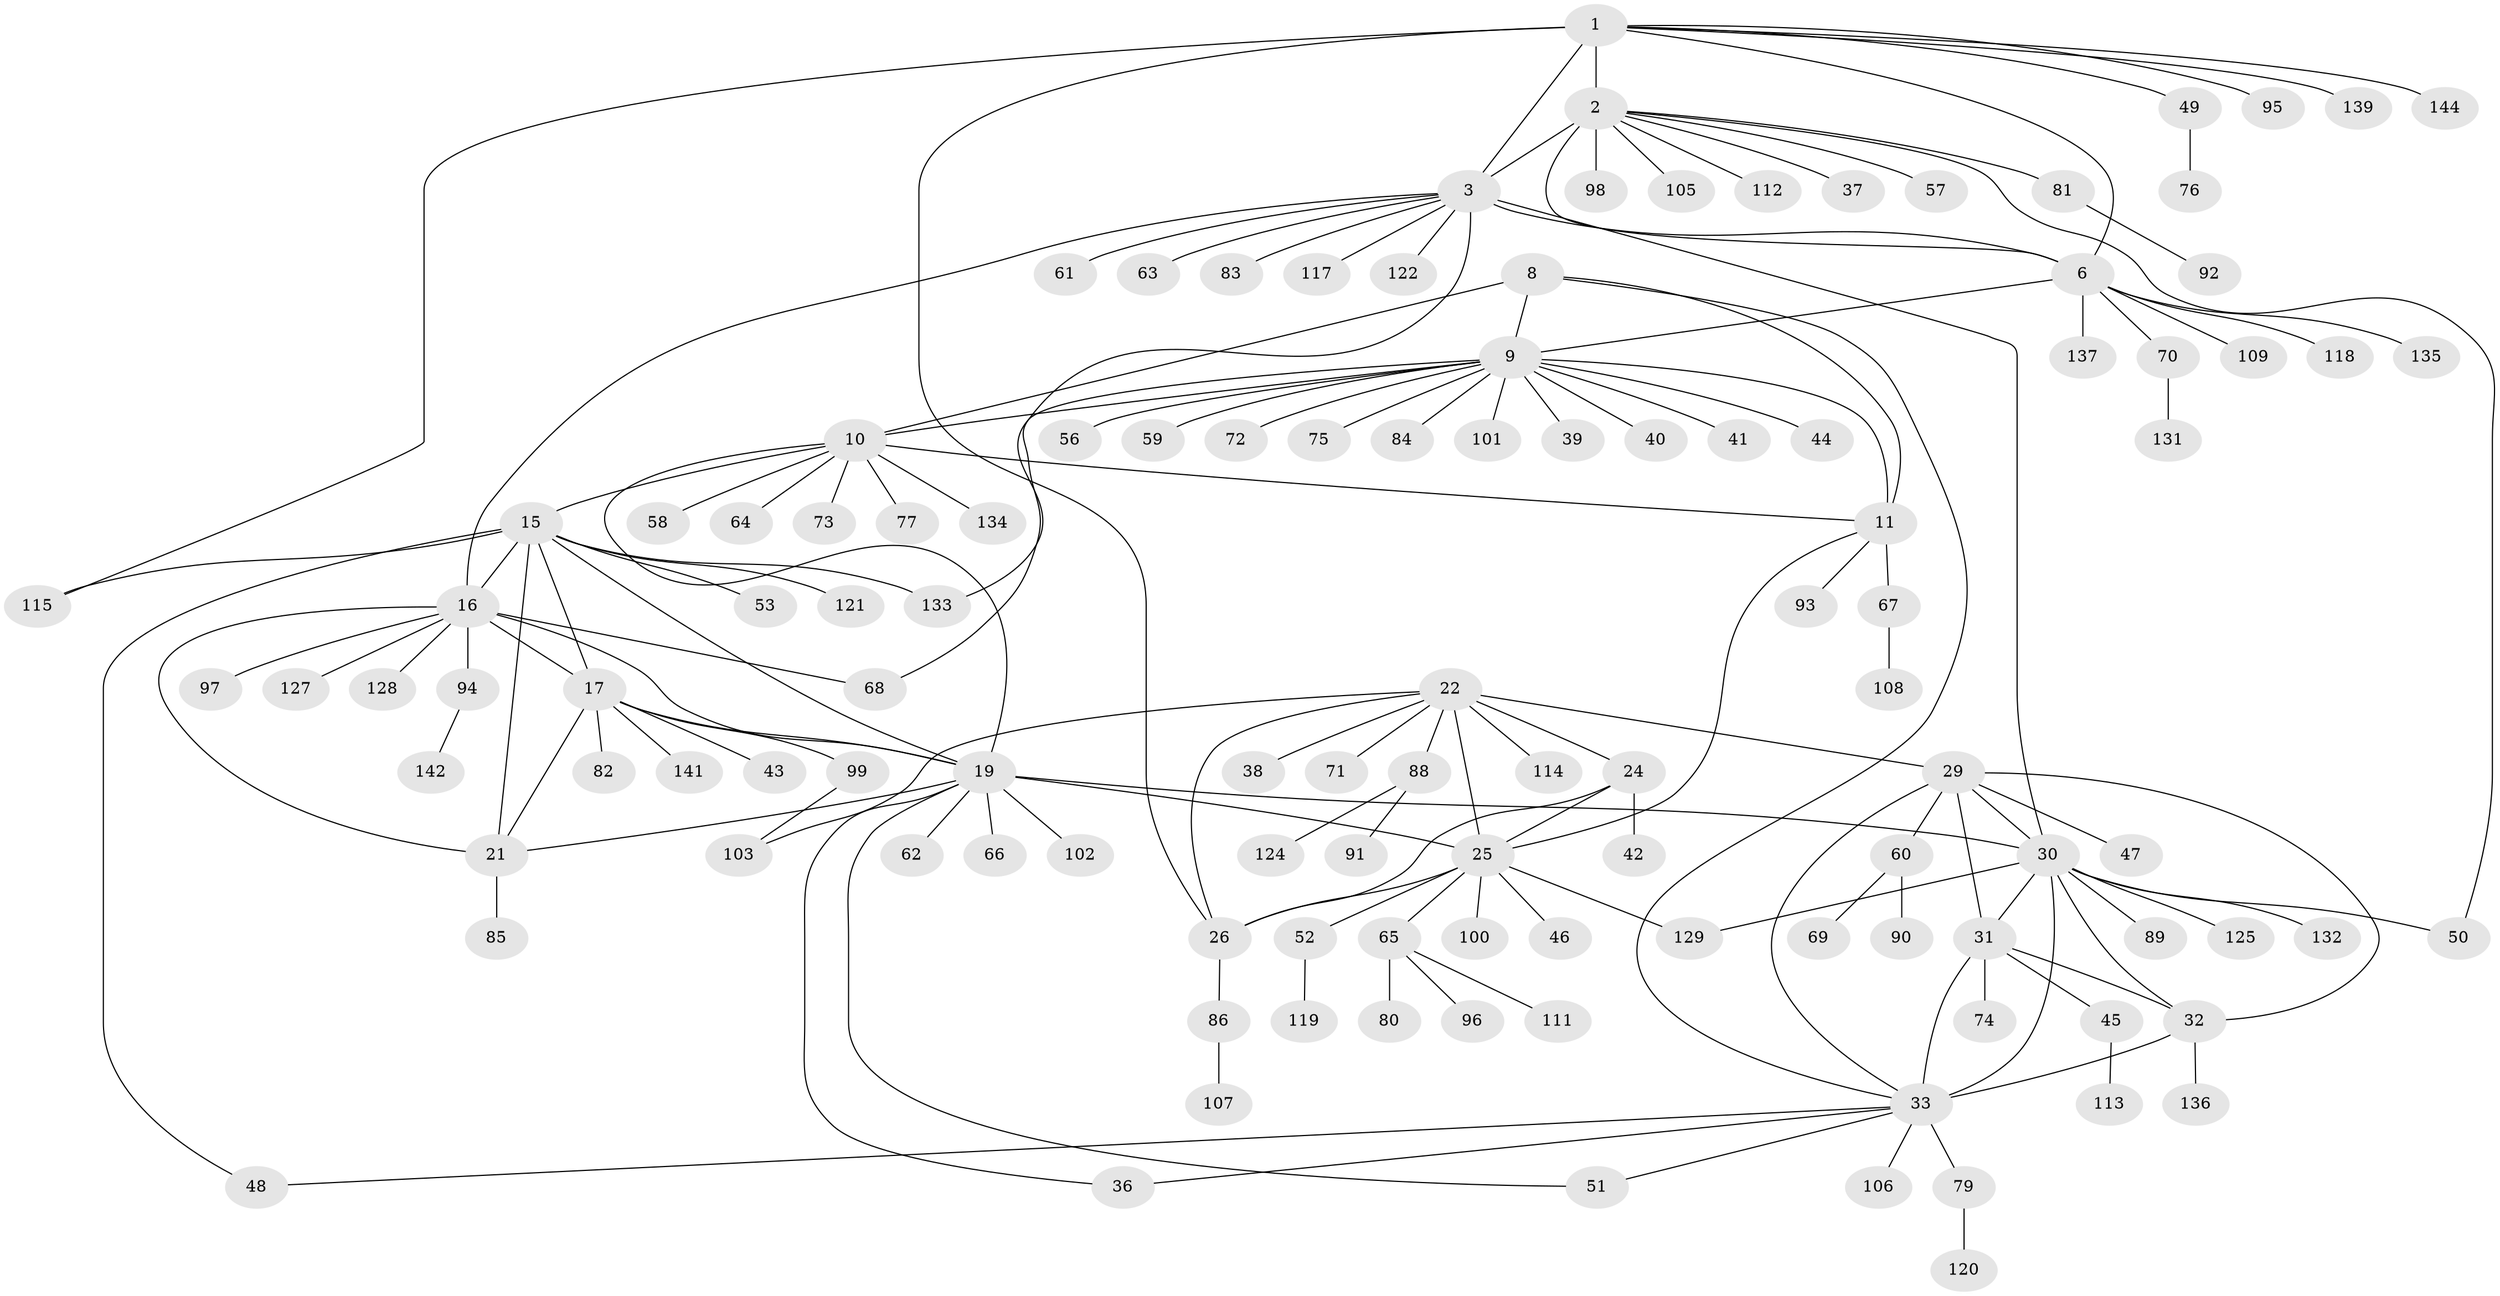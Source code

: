 // original degree distribution, {10: 0.041666666666666664, 8: 0.0625, 7: 0.05555555555555555, 13: 0.020833333333333332, 11: 0.034722222222222224, 9: 0.006944444444444444, 14: 0.013888888888888888, 6: 0.006944444444444444, 2: 0.1736111111111111, 1: 0.5625, 4: 0.006944444444444444, 5: 0.006944444444444444, 3: 0.006944444444444444}
// Generated by graph-tools (version 1.1) at 2025/11/02/27/25 16:11:32]
// undirected, 118 vertices, 154 edges
graph export_dot {
graph [start="1"]
  node [color=gray90,style=filled];
  1 [super="+4"];
  2 [super="+7"];
  3 [super="+5"];
  6 [super="+87"];
  8;
  9 [super="+14"];
  10 [super="+12"];
  11 [super="+13"];
  15 [super="+18"];
  16 [super="+20"];
  17 [super="+55"];
  19 [super="+126"];
  21;
  22 [super="+23"];
  24 [super="+110"];
  25 [super="+27"];
  26 [super="+28"];
  29 [super="+78"];
  30 [super="+123"];
  31 [super="+54"];
  32 [super="+35"];
  33 [super="+34"];
  36;
  37;
  38;
  39;
  40;
  41;
  42 [super="+143"];
  43;
  44;
  45;
  46;
  47;
  48;
  49;
  50;
  51;
  52;
  53;
  56;
  57;
  58;
  59;
  60 [super="+130"];
  61;
  62;
  63;
  64;
  65 [super="+116"];
  66;
  67;
  68;
  69 [super="+138"];
  70;
  71;
  72;
  73;
  74;
  75;
  76 [super="+140"];
  77;
  79;
  80;
  81;
  82;
  83;
  84;
  85;
  86;
  88;
  89;
  90;
  91;
  92;
  93;
  94;
  95;
  96 [super="+104"];
  97;
  98;
  99;
  100;
  101;
  102;
  103;
  105;
  106;
  107;
  108;
  109;
  111;
  112;
  113;
  114;
  115;
  117;
  118;
  119;
  120;
  121;
  122;
  124;
  125;
  127;
  128;
  129;
  131;
  132;
  133;
  134;
  135;
  136;
  137;
  139;
  141;
  142;
  144;
  1 -- 2 [weight=4];
  1 -- 3 [weight=4];
  1 -- 6 [weight=2];
  1 -- 49;
  1 -- 115;
  1 -- 139;
  1 -- 144;
  1 -- 95;
  1 -- 26;
  2 -- 3 [weight=4];
  2 -- 6 [weight=2];
  2 -- 57;
  2 -- 105;
  2 -- 98;
  2 -- 37;
  2 -- 112;
  2 -- 81;
  2 -- 50;
  3 -- 6 [weight=2];
  3 -- 83;
  3 -- 68;
  3 -- 16;
  3 -- 117;
  3 -- 122;
  3 -- 61;
  3 -- 30;
  3 -- 63;
  6 -- 70;
  6 -- 109;
  6 -- 118;
  6 -- 135;
  6 -- 137;
  6 -- 9;
  8 -- 9 [weight=2];
  8 -- 10 [weight=2];
  8 -- 11 [weight=2];
  8 -- 33;
  9 -- 10 [weight=4];
  9 -- 11 [weight=4];
  9 -- 40;
  9 -- 41;
  9 -- 56;
  9 -- 75;
  9 -- 84;
  9 -- 101;
  9 -- 133;
  9 -- 39;
  9 -- 72;
  9 -- 44;
  9 -- 59;
  10 -- 11 [weight=4];
  10 -- 58;
  10 -- 77;
  10 -- 134;
  10 -- 19;
  10 -- 64;
  10 -- 73;
  10 -- 15;
  11 -- 25;
  11 -- 67;
  11 -- 93;
  15 -- 16 [weight=4];
  15 -- 17 [weight=2];
  15 -- 19 [weight=2];
  15 -- 21 [weight=2];
  15 -- 48;
  15 -- 115;
  15 -- 121;
  15 -- 133;
  15 -- 53;
  16 -- 17 [weight=2];
  16 -- 19 [weight=2];
  16 -- 21 [weight=2];
  16 -- 94;
  16 -- 97;
  16 -- 127;
  16 -- 128;
  16 -- 68;
  17 -- 19;
  17 -- 21;
  17 -- 43;
  17 -- 82;
  17 -- 99;
  17 -- 141;
  19 -- 21;
  19 -- 30;
  19 -- 36;
  19 -- 51;
  19 -- 62;
  19 -- 66;
  19 -- 102;
  19 -- 25;
  21 -- 85;
  22 -- 24 [weight=2];
  22 -- 25 [weight=4];
  22 -- 26 [weight=4];
  22 -- 38;
  22 -- 88;
  22 -- 71;
  22 -- 103;
  22 -- 114;
  22 -- 29;
  24 -- 25 [weight=2];
  24 -- 26 [weight=2];
  24 -- 42;
  25 -- 26 [weight=4];
  25 -- 46;
  25 -- 65;
  25 -- 100;
  25 -- 129;
  25 -- 52;
  26 -- 86;
  29 -- 30;
  29 -- 31;
  29 -- 32 [weight=2];
  29 -- 33 [weight=2];
  29 -- 47;
  29 -- 60;
  30 -- 31;
  30 -- 32 [weight=2];
  30 -- 33 [weight=2];
  30 -- 50;
  30 -- 89;
  30 -- 125;
  30 -- 129;
  30 -- 132;
  31 -- 32 [weight=2];
  31 -- 33 [weight=2];
  31 -- 45;
  31 -- 74;
  32 -- 33 [weight=4];
  32 -- 136;
  33 -- 51;
  33 -- 106;
  33 -- 36;
  33 -- 79;
  33 -- 48;
  45 -- 113;
  49 -- 76;
  52 -- 119;
  60 -- 69;
  60 -- 90;
  65 -- 80;
  65 -- 96;
  65 -- 111;
  67 -- 108;
  70 -- 131;
  79 -- 120;
  81 -- 92;
  86 -- 107;
  88 -- 91;
  88 -- 124;
  94 -- 142;
  99 -- 103;
}
